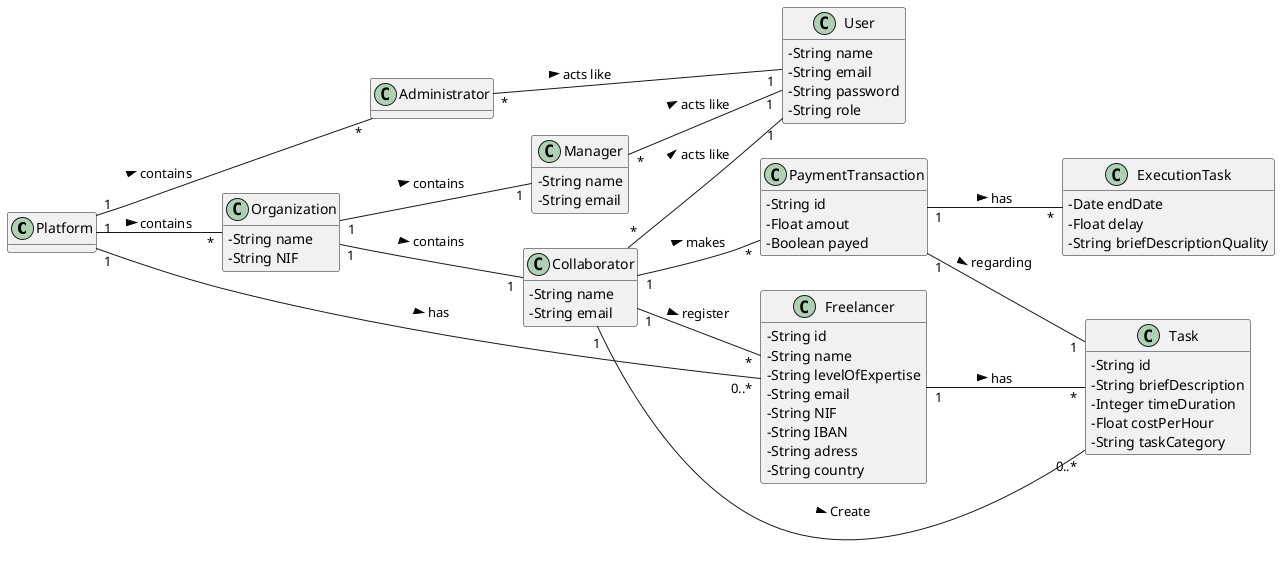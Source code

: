 @startuml
skinparam classAttributeIconSize 0
hide methods
left to right direction


class Platform{

}

class Organization{
-String name
-String NIF
}

class Administrator{

}

class Collaborator {
 -String name
 -String email
}

class User{
-String name
-String email
-String password
-String role
}

class PaymentTransaction {
-String id
-Float amout
-Boolean payed
}

class Task{
-String id
-String briefDescription
-Integer timeDuration
-Float costPerHour
-String taskCategory
}

class ExecutionTask{
-Date endDate
-Float delay
-String briefDescriptionQuality
}

class Manager{
-String name
-String email
}

class Freelancer{
-String id
-String name
-String levelOfExpertise
-String email
-String NIF
-String IBAN
-String adress
-String country
}


Platform"1" -- "*"Organization : contains >
Platform"1" -- "*"Administrator : contains >
Platform"1" -- "0..*"Freelancer : has >

Administrator"*" -- "1" User : acts like >

Organization"1" -- "1"Collaborator : contains >
Organization"1" -- "1"Manager : contains >


Manager"*" -- "1" User : acts like >

Collaborator"1" -- "*" PaymentTransaction : makes >
Collaborator"*" -- "1" User : acts like >
Collaborator"1" -- "0..*" Task : Create >
Collaborator"1" -- "*" Freelancer : register >

PaymentTransaction"1" -- "1"Task : regarding >
PaymentTransaction"1" -- "*"ExecutionTask : has >


Freelancer"1" -- "*"Task : has >

@enduml
